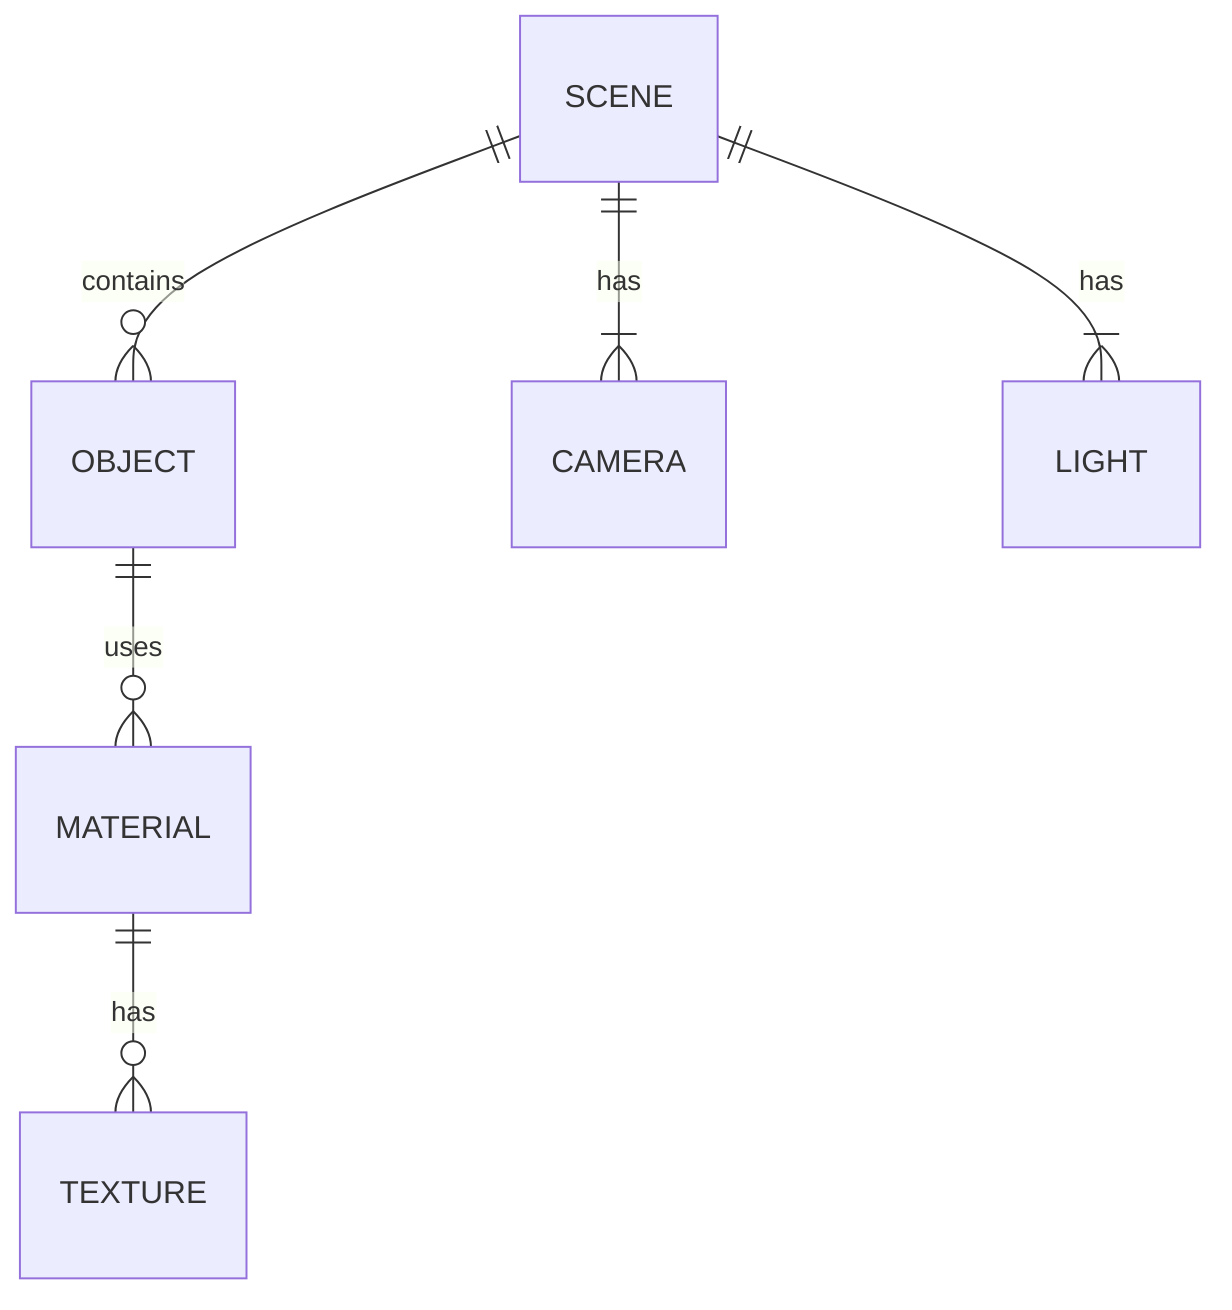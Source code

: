 erDiagram
    SCENE ||--o{ OBJECT : contains
    SCENE ||--|{ CAMERA : has
    SCENE ||--|{ LIGHT : has
    OBJECT ||--o{ MATERIAL : uses
    MATERIAL ||--o{ TEXTURE : has